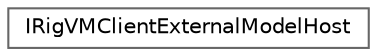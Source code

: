 digraph "Graphical Class Hierarchy"
{
 // INTERACTIVE_SVG=YES
 // LATEX_PDF_SIZE
  bgcolor="transparent";
  edge [fontname=Helvetica,fontsize=10,labelfontname=Helvetica,labelfontsize=10];
  node [fontname=Helvetica,fontsize=10,shape=box,height=0.2,width=0.4];
  rankdir="LR";
  Node0 [id="Node000000",label="IRigVMClientExternalModelHost",height=0.2,width=0.4,color="grey40", fillcolor="white", style="filled",URL="$d3/d76/classIRigVMClientExternalModelHost.html",tooltip=" "];
}
